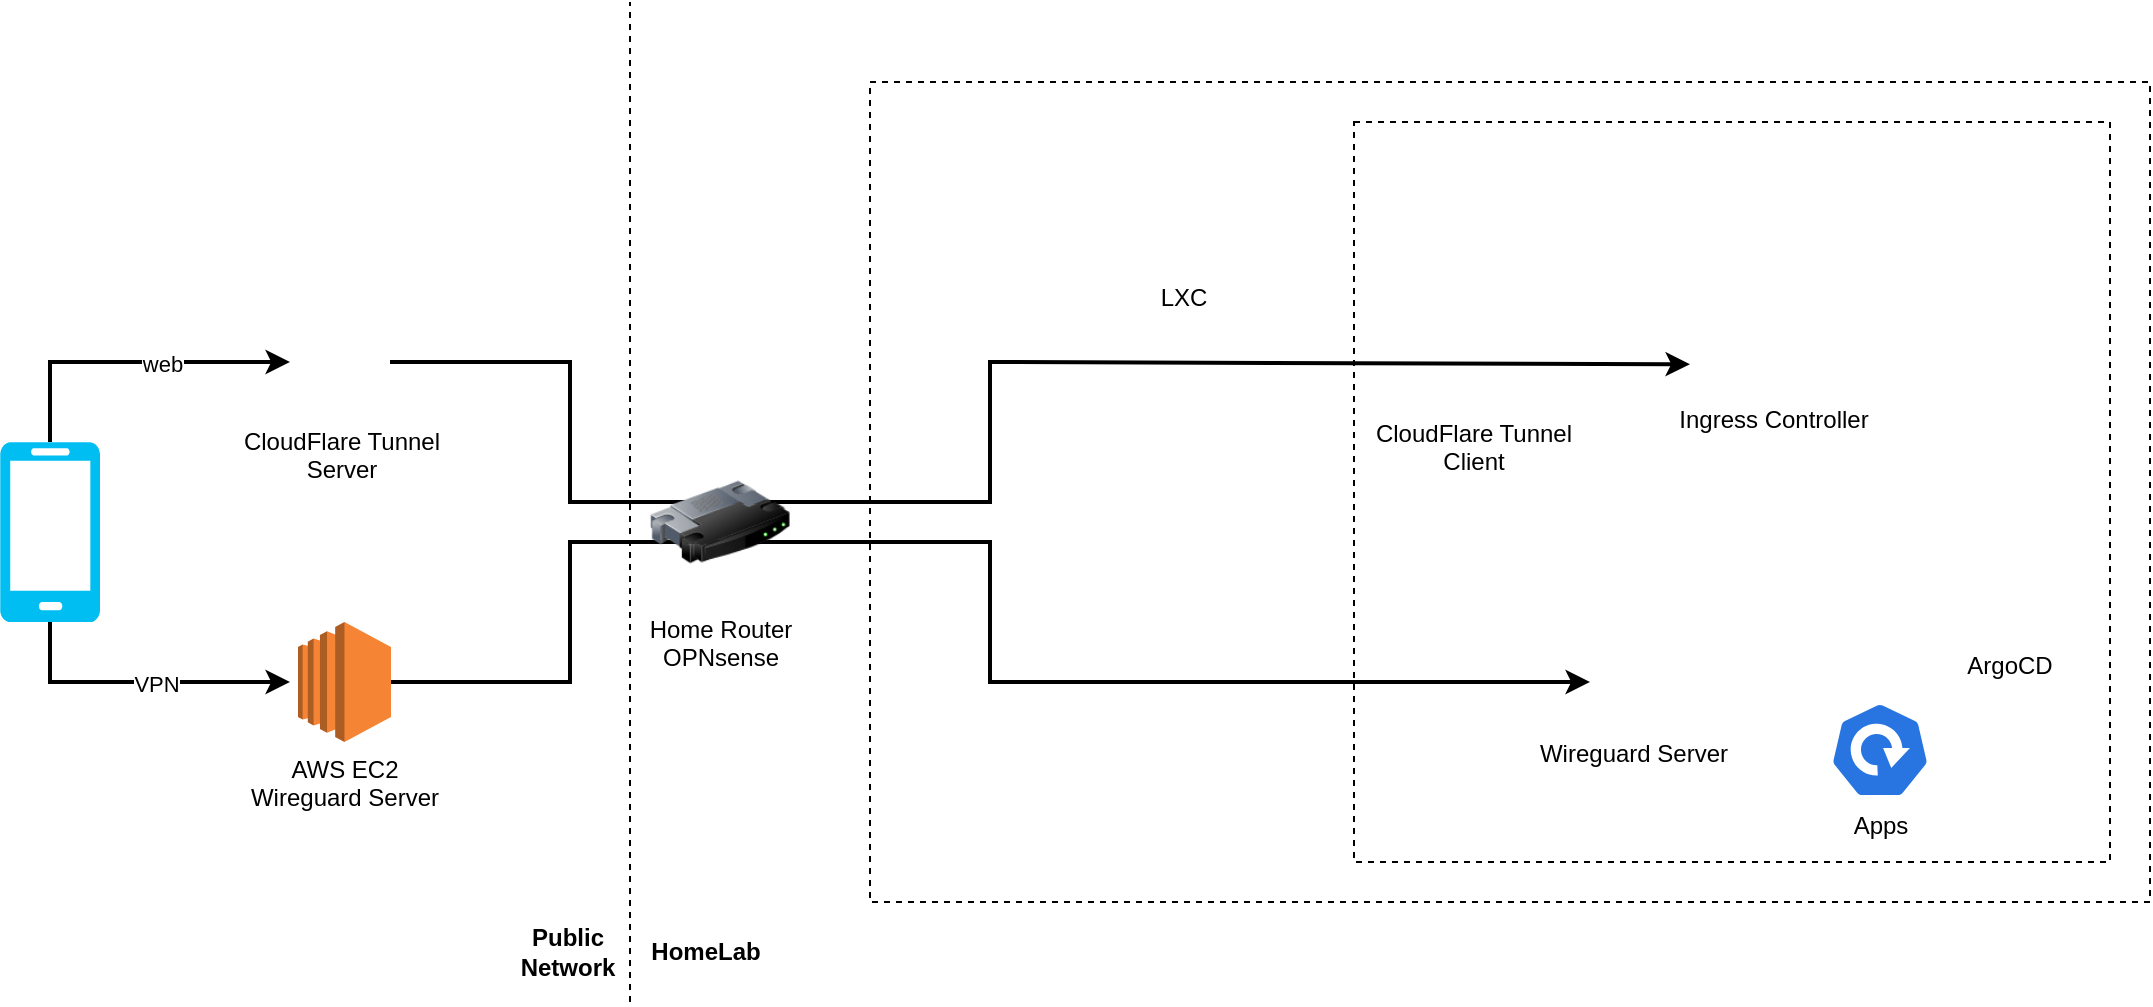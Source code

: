 <mxfile version="21.6.8" type="github">
  <diagram name="Page-1" id="H_KykW4E5UvxU0qGmPJh">
    <mxGraphModel dx="2417" dy="975" grid="1" gridSize="10" guides="1" tooltips="1" connect="1" arrows="1" fold="1" page="1" pageScale="1" pageWidth="827" pageHeight="1169" math="0" shadow="0">
      <root>
        <mxCell id="0" />
        <mxCell id="1" parent="0" />
        <mxCell id="XIs9cq68sSniHcVECA6f-36" value="" style="endArrow=classic;html=1;rounded=0;strokeWidth=2;entryX=0;entryY=0.5;entryDx=0;entryDy=0;" edge="1" parent="1" target="XIs9cq68sSniHcVECA6f-19">
          <mxGeometry width="50" height="50" relative="1" as="geometry">
            <mxPoint x="-335" y="700" as="sourcePoint" />
            <mxPoint x="265" y="680" as="targetPoint" />
            <Array as="points">
              <mxPoint x="-245" y="700" />
              <mxPoint x="-245" y="630" />
              <mxPoint x="-35" y="630" />
              <mxPoint x="-35" y="700" />
            </Array>
          </mxGeometry>
        </mxCell>
        <mxCell id="XIs9cq68sSniHcVECA6f-35" value="" style="endArrow=classic;html=1;rounded=0;entryX=0;entryY=0.5;entryDx=0;entryDy=0;strokeWidth=2;" edge="1" parent="1" target="XIs9cq68sSniHcVECA6f-3">
          <mxGeometry width="50" height="50" relative="1" as="geometry">
            <mxPoint x="-335" y="540" as="sourcePoint" />
            <mxPoint x="-285" y="500" as="targetPoint" />
            <Array as="points">
              <mxPoint x="-245" y="540" />
              <mxPoint x="-245" y="610" />
              <mxPoint x="-35" y="610" />
              <mxPoint x="-35" y="540" />
            </Array>
          </mxGeometry>
        </mxCell>
        <mxCell id="XIs9cq68sSniHcVECA6f-25" value="" style="rounded=0;whiteSpace=wrap;html=1;fillColor=none;dashed=1;" vertex="1" parent="1">
          <mxGeometry x="-95" y="400" width="640" height="410" as="geometry" />
        </mxCell>
        <mxCell id="XIs9cq68sSniHcVECA6f-22" value="" style="rounded=0;whiteSpace=wrap;html=1;fillColor=none;dashed=1;" vertex="1" parent="1">
          <mxGeometry x="147" y="420" width="378" height="370" as="geometry" />
        </mxCell>
        <mxCell id="XIs9cq68sSniHcVECA6f-6" value="CloudFlare Tunnel&#xa;Client" style="shape=image;verticalLabelPosition=bottom;labelBackgroundColor=default;verticalAlign=top;aspect=fixed;imageAspect=0;image=https://external-content.duckduckgo.com/iu/?u=https%3A%2F%2Ftse1.mm.bing.net%2Fth%3Fid%3DOIP.iEFazaCaTL2dh1Q8O6eBgAAAAA%26pid%3DApi&amp;f=1&amp;ipt=5c9d1060135ae01b7491f02ac6a6c13f13519b04248dab88ae3f69c7723dcfb1&amp;ipo=images;" vertex="1" parent="1">
          <mxGeometry x="185" y="518" width="44" height="44" as="geometry" />
        </mxCell>
        <mxCell id="XIs9cq68sSniHcVECA6f-13" value="ArgoCD" style="shape=image;verticalLabelPosition=bottom;labelBackgroundColor=default;verticalAlign=top;aspect=fixed;imageAspect=0;image=https://argo-cd.readthedocs.io/en/stable/assets/logo.png;" vertex="1" parent="1">
          <mxGeometry x="445" y="618" width="60" height="60" as="geometry" />
        </mxCell>
        <mxCell id="XIs9cq68sSniHcVECA6f-3" value="Ingress Controller" style="shape=image;verticalLabelPosition=bottom;labelBackgroundColor=default;verticalAlign=top;aspect=fixed;imageAspect=0;image=https://docs.konghq.com/assets/images/logos/kong-logo-blue.svg;" vertex="1" parent="1">
          <mxGeometry x="315" y="527.23" width="84" height="27.77" as="geometry" />
        </mxCell>
        <mxCell id="XIs9cq68sSniHcVECA6f-17" value="Apps" style="sketch=0;html=1;dashed=0;whitespace=wrap;fillColor=#2875E2;strokeColor=#ffffff;points=[[0.005,0.63,0],[0.1,0.2,0],[0.9,0.2,0],[0.5,0,0],[0.995,0.63,0],[0.72,0.99,0],[0.5,1,0],[0.28,0.99,0]];verticalLabelPosition=bottom;align=center;verticalAlign=top;shape=mxgraph.kubernetes.icon;prIcon=deploy" vertex="1" parent="1">
          <mxGeometry x="385" y="710" width="50" height="48" as="geometry" />
        </mxCell>
        <mxCell id="XIs9cq68sSniHcVECA6f-19" value="Wireguard Server" style="shape=image;verticalLabelPosition=bottom;labelBackgroundColor=default;verticalAlign=top;aspect=fixed;imageAspect=0;image=https://external-content.duckduckgo.com/iu/?u=https%3A%2F%2Ftse1.mm.bing.net%2Fth%3Fid%3DOIP.5P8iU2icZDcIgsnBtRYRmgHaHa%26pid%3DApi&amp;f=1&amp;ipt=2f43e05585307ce60f0bcf9a6ea546b7620b22d63e94e0ca94406f149e85ab39&amp;ipo=images;" vertex="1" parent="1">
          <mxGeometry x="265" y="678" width="44" height="44" as="geometry" />
        </mxCell>
        <mxCell id="XIs9cq68sSniHcVECA6f-21" value="" style="shape=image;verticalLabelPosition=bottom;labelBackgroundColor=default;verticalAlign=top;aspect=fixed;imageAspect=0;image=https://k3s.io/img/k3s-logo-light.svg;" vertex="1" parent="1">
          <mxGeometry x="151" y="423.2" width="90" height="34.8" as="geometry" />
        </mxCell>
        <mxCell id="XIs9cq68sSniHcVECA6f-26" value="" style="shape=image;verticalLabelPosition=bottom;labelBackgroundColor=default;verticalAlign=top;aspect=fixed;imageAspect=0;image=https://external-content.duckduckgo.com/iu/?u=https%3A%2F%2Ftse1.mm.bing.net%2Fth%3Fid%3DOIP.FqHzvDRjZk_uBuSQLqdJCwHaHD%26pid%3DApi&amp;f=1&amp;ipt=06124bfa807fdc28aa550efff666c93667467c797e689aca70e63f5119e07813&amp;ipo=images;" vertex="1" parent="1">
          <mxGeometry x="-91" y="404.15" width="64" height="60.9" as="geometry" />
        </mxCell>
        <mxCell id="XIs9cq68sSniHcVECA6f-27" value="LXC" style="shape=image;verticalLabelPosition=bottom;labelBackgroundColor=default;verticalAlign=top;aspect=fixed;imageAspect=0;image=https://external-content.duckduckgo.com/iu/?u=https%3A%2F%2Ftse2.mm.bing.net%2Fth%3Fid%3DOIP.Lsu7KXMmZafRflkJ8YROFQHaHa%26pid%3DApi&amp;f=1&amp;ipt=99455bb730ebe719cea16fe68b7ef005a010bff9ceb0801b572c16989d895d73&amp;ipo=images;" vertex="1" parent="1">
          <mxGeometry x="25" y="420" width="74" height="74" as="geometry" />
        </mxCell>
        <mxCell id="XIs9cq68sSniHcVECA6f-29" value="Home Router&lt;br&gt;OPNsense" style="image;html=1;image=img/lib/clip_art/networking/Router_128x128.png" vertex="1" parent="1">
          <mxGeometry x="-205" y="580" width="70" height="80" as="geometry" />
        </mxCell>
        <mxCell id="XIs9cq68sSniHcVECA6f-30" value="AWS EC2&lt;br&gt;Wireguard Server" style="outlineConnect=0;dashed=0;verticalLabelPosition=bottom;verticalAlign=top;align=center;html=1;shape=mxgraph.aws3.ec2;fillColor=#F58534;gradientColor=none;" vertex="1" parent="1">
          <mxGeometry x="-381" y="670" width="46.5" height="60" as="geometry" />
        </mxCell>
        <mxCell id="XIs9cq68sSniHcVECA6f-31" value="CloudFlare Tunnel&#xa;Server" style="shape=image;verticalLabelPosition=bottom;labelBackgroundColor=default;verticalAlign=top;aspect=fixed;imageAspect=0;image=https://external-content.duckduckgo.com/iu/?u=https%3A%2F%2Ftse1.mm.bing.net%2Fth%3Fid%3DOIP.iEFazaCaTL2dh1Q8O6eBgAAAAA%26pid%3DApi&amp;f=1&amp;ipt=5c9d1060135ae01b7491f02ac6a6c13f13519b04248dab88ae3f69c7723dcfb1&amp;ipo=images;" vertex="1" parent="1">
          <mxGeometry x="-381" y="522" width="44" height="44" as="geometry" />
        </mxCell>
        <mxCell id="XIs9cq68sSniHcVECA6f-33" value="&lt;b&gt;HomeLab&lt;/b&gt;" style="text;html=1;strokeColor=none;fillColor=none;align=center;verticalAlign=middle;whiteSpace=wrap;rounded=0;" vertex="1" parent="1">
          <mxGeometry x="-207" y="820" width="60" height="30" as="geometry" />
        </mxCell>
        <mxCell id="XIs9cq68sSniHcVECA6f-37" value="" style="verticalLabelPosition=bottom;html=1;verticalAlign=top;align=center;strokeColor=none;fillColor=#00BEF2;shape=mxgraph.azure.mobile;pointerEvents=1;" vertex="1" parent="1">
          <mxGeometry x="-530" y="580" width="50" height="90" as="geometry" />
        </mxCell>
        <mxCell id="XIs9cq68sSniHcVECA6f-39" value="" style="endArrow=classic;html=1;rounded=0;exitX=0.5;exitY=1;exitDx=0;exitDy=0;exitPerimeter=0;strokeWidth=2;" edge="1" parent="1" source="XIs9cq68sSniHcVECA6f-37">
          <mxGeometry width="50" height="50" relative="1" as="geometry">
            <mxPoint x="-555" y="740" as="sourcePoint" />
            <mxPoint x="-385" y="700" as="targetPoint" />
            <Array as="points">
              <mxPoint x="-505" y="700" />
            </Array>
          </mxGeometry>
        </mxCell>
        <mxCell id="XIs9cq68sSniHcVECA6f-42" value="VPN" style="edgeLabel;html=1;align=center;verticalAlign=middle;resizable=0;points=[];" vertex="1" connectable="0" parent="XIs9cq68sSniHcVECA6f-39">
          <mxGeometry x="0.109" y="-1" relative="1" as="geometry">
            <mxPoint as="offset" />
          </mxGeometry>
        </mxCell>
        <mxCell id="XIs9cq68sSniHcVECA6f-40" value="" style="endArrow=classic;html=1;rounded=0;exitX=0.5;exitY=0;exitDx=0;exitDy=0;exitPerimeter=0;strokeWidth=2;" edge="1" parent="1" source="XIs9cq68sSniHcVECA6f-37">
          <mxGeometry width="50" height="50" relative="1" as="geometry">
            <mxPoint x="-575" y="570" as="sourcePoint" />
            <mxPoint x="-385" y="540" as="targetPoint" />
            <Array as="points">
              <mxPoint x="-505" y="540" />
            </Array>
          </mxGeometry>
        </mxCell>
        <mxCell id="XIs9cq68sSniHcVECA6f-41" value="web" style="edgeLabel;html=1;align=center;verticalAlign=middle;resizable=0;points=[];" vertex="1" connectable="0" parent="XIs9cq68sSniHcVECA6f-40">
          <mxGeometry x="0.2" y="-1" relative="1" as="geometry">
            <mxPoint as="offset" />
          </mxGeometry>
        </mxCell>
        <mxCell id="XIs9cq68sSniHcVECA6f-43" value="" style="shape=image;verticalLabelPosition=bottom;labelBackgroundColor=default;verticalAlign=top;aspect=fixed;imageAspect=0;image=https://external-content.duckduckgo.com/iu/?u=https%3A%2F%2Ftse1.mm.bing.net%2Fth%3Fid%3DOIP.5P8iU2icZDcIgsnBtRYRmgHaHa%26pid%3DApi&amp;f=1&amp;ipt=2f43e05585307ce60f0bcf9a6ea546b7620b22d63e94e0ca94406f149e85ab39&amp;ipo=images;" vertex="1" parent="1">
          <mxGeometry x="-368" y="659" width="44" height="44" as="geometry" />
        </mxCell>
        <mxCell id="XIs9cq68sSniHcVECA6f-44" value="&lt;b&gt;Public Network&lt;/b&gt;" style="text;html=1;strokeColor=none;fillColor=none;align=center;verticalAlign=middle;whiteSpace=wrap;rounded=0;" vertex="1" parent="1">
          <mxGeometry x="-276" y="820" width="60" height="30" as="geometry" />
        </mxCell>
        <mxCell id="XIs9cq68sSniHcVECA6f-45" value="" style="endArrow=none;dashed=1;html=1;rounded=0;" edge="1" parent="1">
          <mxGeometry width="50" height="50" relative="1" as="geometry">
            <mxPoint x="-215" y="860" as="sourcePoint" />
            <mxPoint x="-215" y="360" as="targetPoint" />
          </mxGeometry>
        </mxCell>
      </root>
    </mxGraphModel>
  </diagram>
</mxfile>
